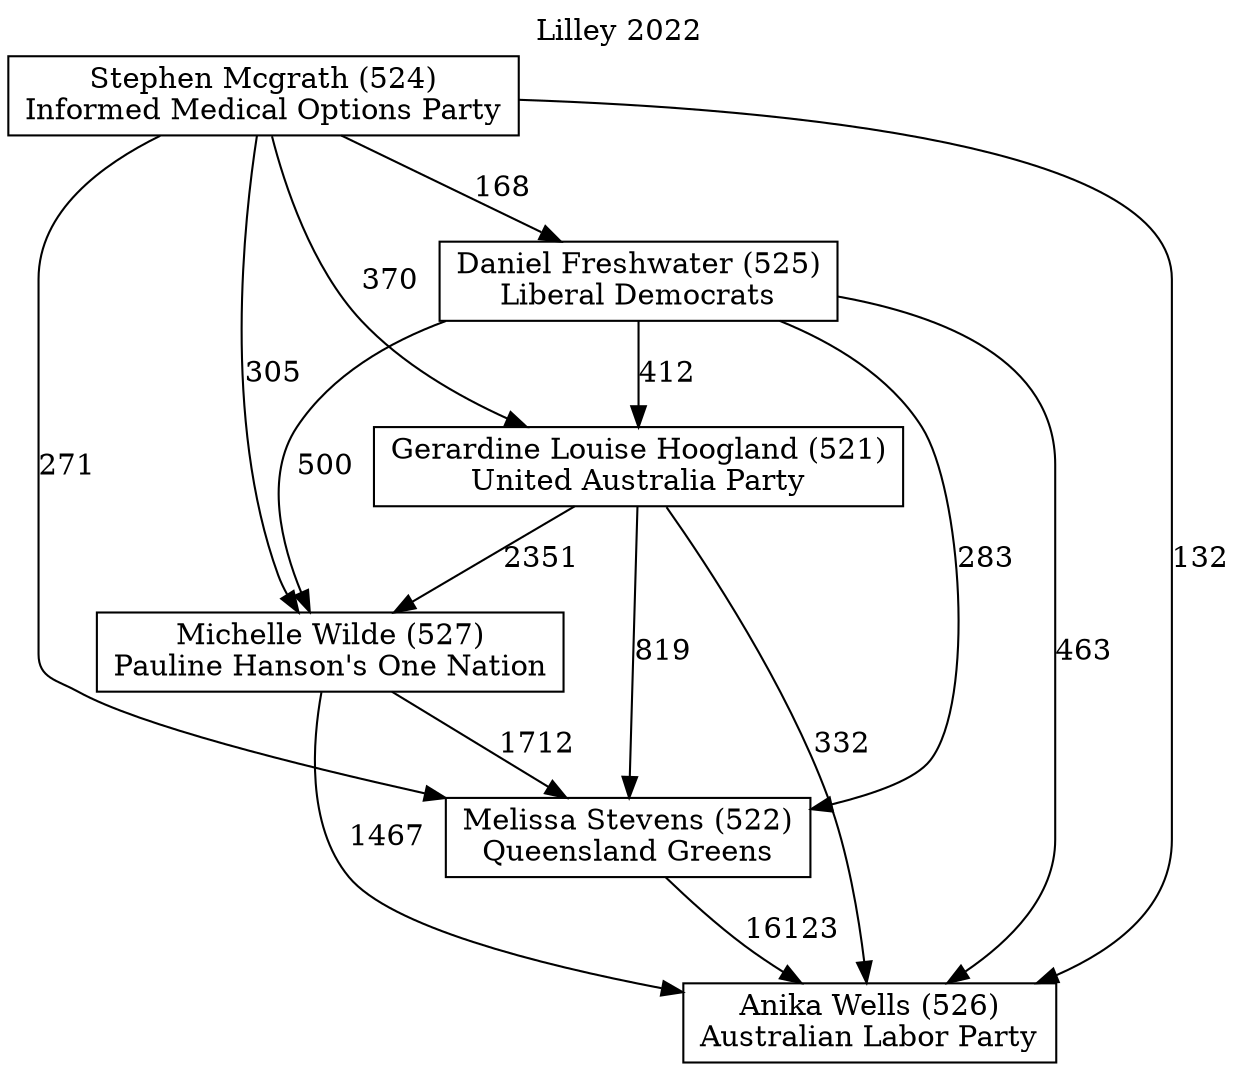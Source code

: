 // House preference flow
digraph "Anika Wells (526)_Lilley_2022" {
	graph [label="Lilley 2022" labelloc=t mclimit=10]
	node [shape=box]
	"Melissa Stevens (522)" [label="Melissa Stevens (522)
Queensland Greens"]
	"Gerardine Louise Hoogland (521)" [label="Gerardine Louise Hoogland (521)
United Australia Party"]
	"Daniel Freshwater (525)" [label="Daniel Freshwater (525)
Liberal Democrats"]
	"Michelle Wilde (527)" [label="Michelle Wilde (527)
Pauline Hanson's One Nation"]
	"Stephen Mcgrath (524)" [label="Stephen Mcgrath (524)
Informed Medical Options Party"]
	"Anika Wells (526)" [label="Anika Wells (526)
Australian Labor Party"]
	"Stephen Mcgrath (524)" -> "Gerardine Louise Hoogland (521)" [label=370]
	"Stephen Mcgrath (524)" -> "Melissa Stevens (522)" [label=271]
	"Gerardine Louise Hoogland (521)" -> "Anika Wells (526)" [label=332]
	"Stephen Mcgrath (524)" -> "Daniel Freshwater (525)" [label=168]
	"Daniel Freshwater (525)" -> "Melissa Stevens (522)" [label=283]
	"Melissa Stevens (522)" -> "Anika Wells (526)" [label=16123]
	"Daniel Freshwater (525)" -> "Michelle Wilde (527)" [label=500]
	"Daniel Freshwater (525)" -> "Anika Wells (526)" [label=463]
	"Stephen Mcgrath (524)" -> "Anika Wells (526)" [label=132]
	"Gerardine Louise Hoogland (521)" -> "Melissa Stevens (522)" [label=819]
	"Michelle Wilde (527)" -> "Anika Wells (526)" [label=1467]
	"Michelle Wilde (527)" -> "Melissa Stevens (522)" [label=1712]
	"Stephen Mcgrath (524)" -> "Michelle Wilde (527)" [label=305]
	"Daniel Freshwater (525)" -> "Gerardine Louise Hoogland (521)" [label=412]
	"Gerardine Louise Hoogland (521)" -> "Michelle Wilde (527)" [label=2351]
}
